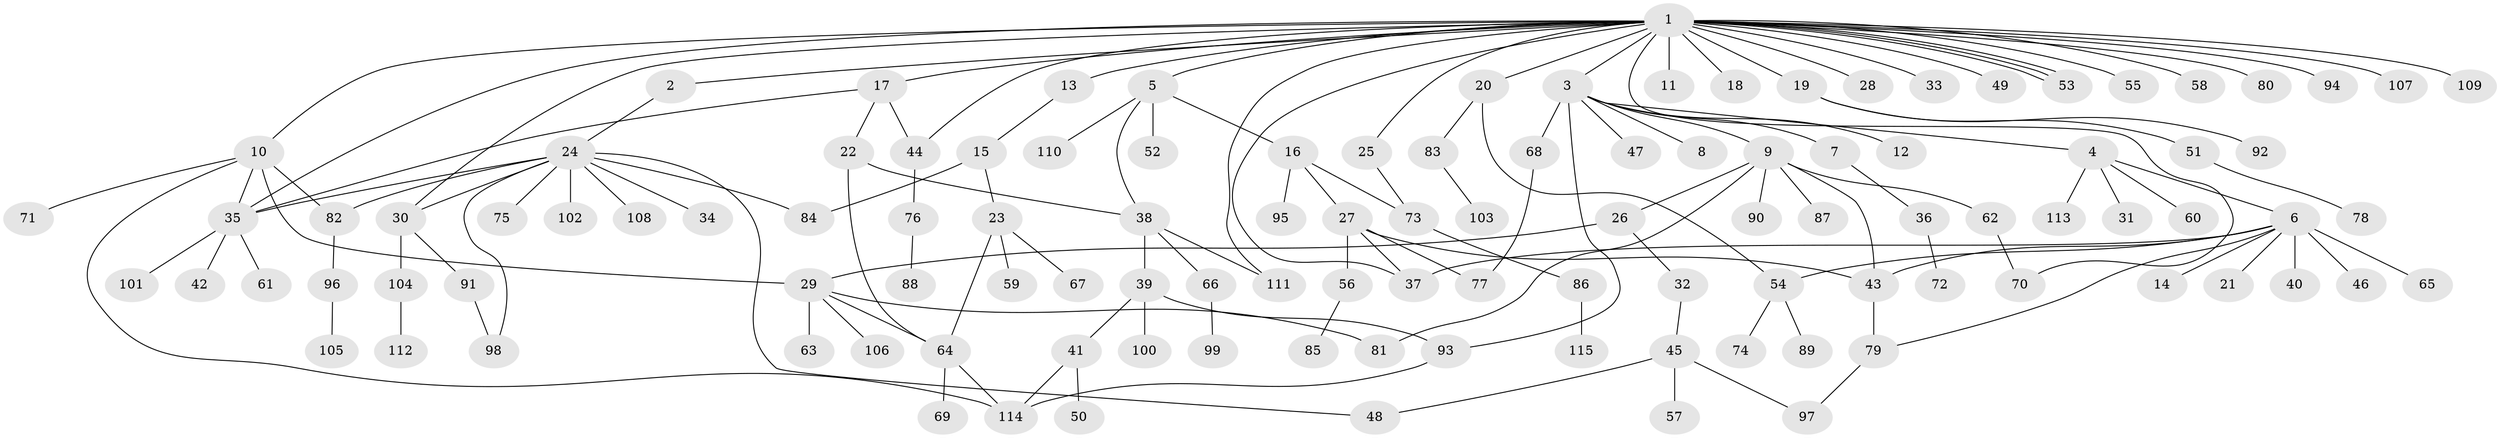 // Generated by graph-tools (version 1.1) at 2025/11/02/27/25 16:11:15]
// undirected, 115 vertices, 145 edges
graph export_dot {
graph [start="1"]
  node [color=gray90,style=filled];
  1;
  2;
  3;
  4;
  5;
  6;
  7;
  8;
  9;
  10;
  11;
  12;
  13;
  14;
  15;
  16;
  17;
  18;
  19;
  20;
  21;
  22;
  23;
  24;
  25;
  26;
  27;
  28;
  29;
  30;
  31;
  32;
  33;
  34;
  35;
  36;
  37;
  38;
  39;
  40;
  41;
  42;
  43;
  44;
  45;
  46;
  47;
  48;
  49;
  50;
  51;
  52;
  53;
  54;
  55;
  56;
  57;
  58;
  59;
  60;
  61;
  62;
  63;
  64;
  65;
  66;
  67;
  68;
  69;
  70;
  71;
  72;
  73;
  74;
  75;
  76;
  77;
  78;
  79;
  80;
  81;
  82;
  83;
  84;
  85;
  86;
  87;
  88;
  89;
  90;
  91;
  92;
  93;
  94;
  95;
  96;
  97;
  98;
  99;
  100;
  101;
  102;
  103;
  104;
  105;
  106;
  107;
  108;
  109;
  110;
  111;
  112;
  113;
  114;
  115;
  1 -- 2;
  1 -- 3;
  1 -- 5;
  1 -- 10;
  1 -- 11;
  1 -- 13;
  1 -- 17;
  1 -- 18;
  1 -- 19;
  1 -- 20;
  1 -- 25;
  1 -- 28;
  1 -- 30;
  1 -- 33;
  1 -- 35;
  1 -- 37;
  1 -- 44;
  1 -- 49;
  1 -- 53;
  1 -- 53;
  1 -- 53;
  1 -- 55;
  1 -- 58;
  1 -- 70;
  1 -- 80;
  1 -- 94;
  1 -- 107;
  1 -- 109;
  1 -- 111;
  2 -- 24;
  3 -- 4;
  3 -- 7;
  3 -- 8;
  3 -- 9;
  3 -- 12;
  3 -- 47;
  3 -- 68;
  3 -- 93;
  4 -- 6;
  4 -- 31;
  4 -- 60;
  4 -- 113;
  5 -- 16;
  5 -- 38;
  5 -- 52;
  5 -- 110;
  6 -- 14;
  6 -- 21;
  6 -- 37;
  6 -- 40;
  6 -- 43;
  6 -- 46;
  6 -- 54;
  6 -- 65;
  6 -- 79;
  7 -- 36;
  9 -- 26;
  9 -- 43;
  9 -- 62;
  9 -- 81;
  9 -- 87;
  9 -- 90;
  10 -- 29;
  10 -- 35;
  10 -- 71;
  10 -- 82;
  10 -- 114;
  13 -- 15;
  15 -- 23;
  15 -- 84;
  16 -- 27;
  16 -- 73;
  16 -- 95;
  17 -- 22;
  17 -- 35;
  17 -- 44;
  19 -- 51;
  19 -- 92;
  20 -- 54;
  20 -- 83;
  22 -- 38;
  22 -- 64;
  23 -- 59;
  23 -- 64;
  23 -- 67;
  24 -- 30;
  24 -- 34;
  24 -- 35;
  24 -- 48;
  24 -- 75;
  24 -- 82;
  24 -- 84;
  24 -- 98;
  24 -- 102;
  24 -- 108;
  25 -- 73;
  26 -- 29;
  26 -- 32;
  27 -- 37;
  27 -- 43;
  27 -- 56;
  27 -- 77;
  29 -- 63;
  29 -- 64;
  29 -- 81;
  29 -- 106;
  30 -- 91;
  30 -- 104;
  32 -- 45;
  35 -- 42;
  35 -- 61;
  35 -- 101;
  36 -- 72;
  38 -- 39;
  38 -- 66;
  38 -- 111;
  39 -- 41;
  39 -- 93;
  39 -- 100;
  41 -- 50;
  41 -- 114;
  43 -- 79;
  44 -- 76;
  45 -- 48;
  45 -- 57;
  45 -- 97;
  51 -- 78;
  54 -- 74;
  54 -- 89;
  56 -- 85;
  62 -- 70;
  64 -- 69;
  64 -- 114;
  66 -- 99;
  68 -- 77;
  73 -- 86;
  76 -- 88;
  79 -- 97;
  82 -- 96;
  83 -- 103;
  86 -- 115;
  91 -- 98;
  93 -- 114;
  96 -- 105;
  104 -- 112;
}
